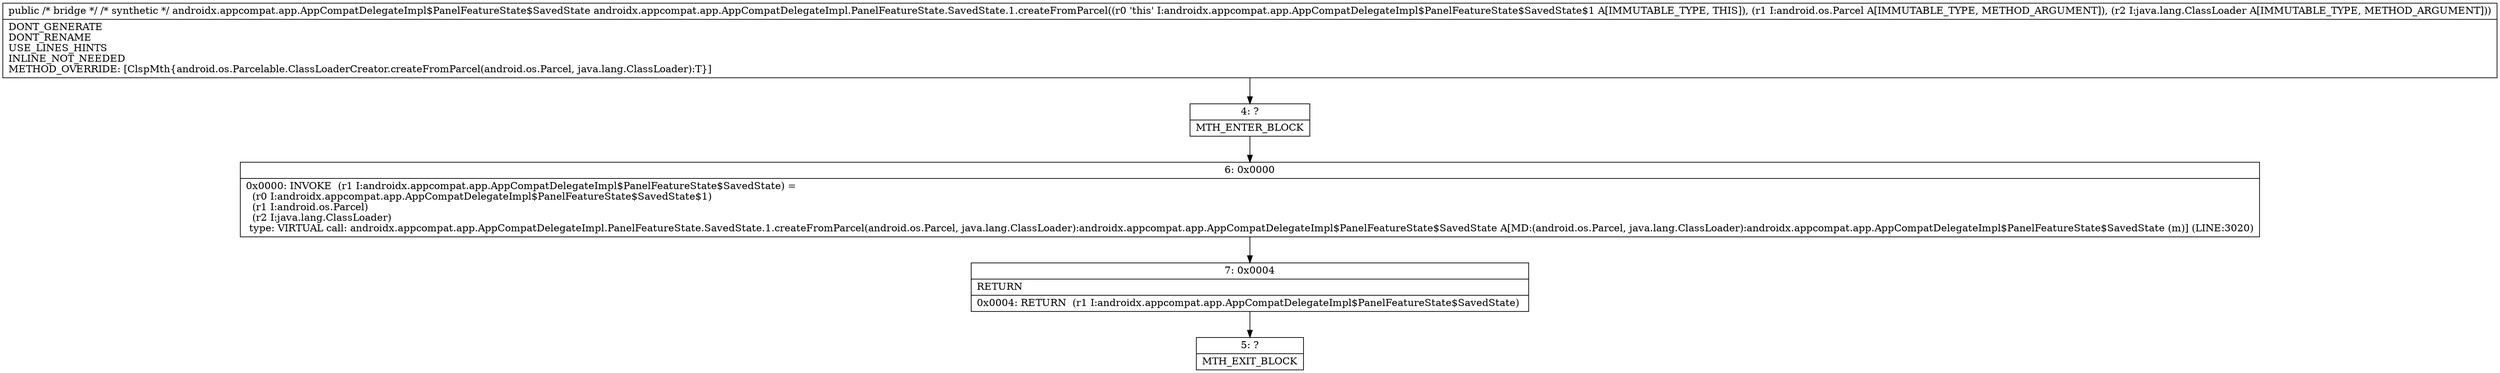 digraph "CFG forandroidx.appcompat.app.AppCompatDelegateImpl.PanelFeatureState.SavedState.1.createFromParcel(Landroid\/os\/Parcel;Ljava\/lang\/ClassLoader;)Ljava\/lang\/Object;" {
Node_4 [shape=record,label="{4\:\ ?|MTH_ENTER_BLOCK\l}"];
Node_6 [shape=record,label="{6\:\ 0x0000|0x0000: INVOKE  (r1 I:androidx.appcompat.app.AppCompatDelegateImpl$PanelFeatureState$SavedState) = \l  (r0 I:androidx.appcompat.app.AppCompatDelegateImpl$PanelFeatureState$SavedState$1)\l  (r1 I:android.os.Parcel)\l  (r2 I:java.lang.ClassLoader)\l type: VIRTUAL call: androidx.appcompat.app.AppCompatDelegateImpl.PanelFeatureState.SavedState.1.createFromParcel(android.os.Parcel, java.lang.ClassLoader):androidx.appcompat.app.AppCompatDelegateImpl$PanelFeatureState$SavedState A[MD:(android.os.Parcel, java.lang.ClassLoader):androidx.appcompat.app.AppCompatDelegateImpl$PanelFeatureState$SavedState (m)] (LINE:3020)\l}"];
Node_7 [shape=record,label="{7\:\ 0x0004|RETURN\l|0x0004: RETURN  (r1 I:androidx.appcompat.app.AppCompatDelegateImpl$PanelFeatureState$SavedState) \l}"];
Node_5 [shape=record,label="{5\:\ ?|MTH_EXIT_BLOCK\l}"];
MethodNode[shape=record,label="{public \/* bridge *\/ \/* synthetic *\/ androidx.appcompat.app.AppCompatDelegateImpl$PanelFeatureState$SavedState androidx.appcompat.app.AppCompatDelegateImpl.PanelFeatureState.SavedState.1.createFromParcel((r0 'this' I:androidx.appcompat.app.AppCompatDelegateImpl$PanelFeatureState$SavedState$1 A[IMMUTABLE_TYPE, THIS]), (r1 I:android.os.Parcel A[IMMUTABLE_TYPE, METHOD_ARGUMENT]), (r2 I:java.lang.ClassLoader A[IMMUTABLE_TYPE, METHOD_ARGUMENT]))  | DONT_GENERATE\lDONT_RENAME\lUSE_LINES_HINTS\lINLINE_NOT_NEEDED\lMETHOD_OVERRIDE: [ClspMth\{android.os.Parcelable.ClassLoaderCreator.createFromParcel(android.os.Parcel, java.lang.ClassLoader):T\}]\l}"];
MethodNode -> Node_4;Node_4 -> Node_6;
Node_6 -> Node_7;
Node_7 -> Node_5;
}

